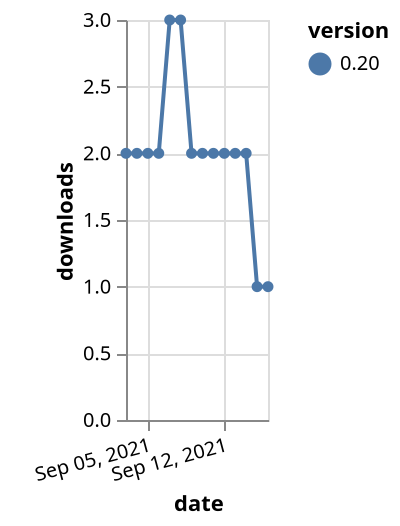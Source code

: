 {"$schema": "https://vega.github.io/schema/vega-lite/v5.json", "description": "A simple bar chart with embedded data.", "data": {"values": [{"date": "2021-09-03", "total": 2115, "delta": 2, "version": "0.20"}, {"date": "2021-09-04", "total": 2117, "delta": 2, "version": "0.20"}, {"date": "2021-09-05", "total": 2119, "delta": 2, "version": "0.20"}, {"date": "2021-09-06", "total": 2121, "delta": 2, "version": "0.20"}, {"date": "2021-09-07", "total": 2124, "delta": 3, "version": "0.20"}, {"date": "2021-09-08", "total": 2127, "delta": 3, "version": "0.20"}, {"date": "2021-09-09", "total": 2129, "delta": 2, "version": "0.20"}, {"date": "2021-09-10", "total": 2131, "delta": 2, "version": "0.20"}, {"date": "2021-09-11", "total": 2133, "delta": 2, "version": "0.20"}, {"date": "2021-09-12", "total": 2135, "delta": 2, "version": "0.20"}, {"date": "2021-09-13", "total": 2137, "delta": 2, "version": "0.20"}, {"date": "2021-09-14", "total": 2139, "delta": 2, "version": "0.20"}, {"date": "2021-09-15", "total": 2140, "delta": 1, "version": "0.20"}, {"date": "2021-09-16", "total": 2141, "delta": 1, "version": "0.20"}]}, "width": "container", "mark": {"type": "line", "point": {"filled": true}}, "encoding": {"x": {"field": "date", "type": "temporal", "timeUnit": "yearmonthdate", "title": "date", "axis": {"labelAngle": -15}}, "y": {"field": "delta", "type": "quantitative", "title": "downloads"}, "color": {"field": "version", "type": "nominal"}, "tooltip": {"field": "delta"}}}